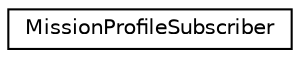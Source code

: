 digraph "Graphical Class Hierarchy"
{
 // LATEX_PDF_SIZE
  edge [fontname="Helvetica",fontsize="10",labelfontname="Helvetica",labelfontsize="10"];
  node [fontname="Helvetica",fontsize="10",shape=record];
  rankdir="LR";
  Node0 [label="MissionProfileSubscriber",height=0.2,width=0.4,color="black", fillcolor="white", style="filled",URL="$classMissionProfileSubscriber.html",tooltip="Mission profile subscriber for receiving mission profile messages."];
}
